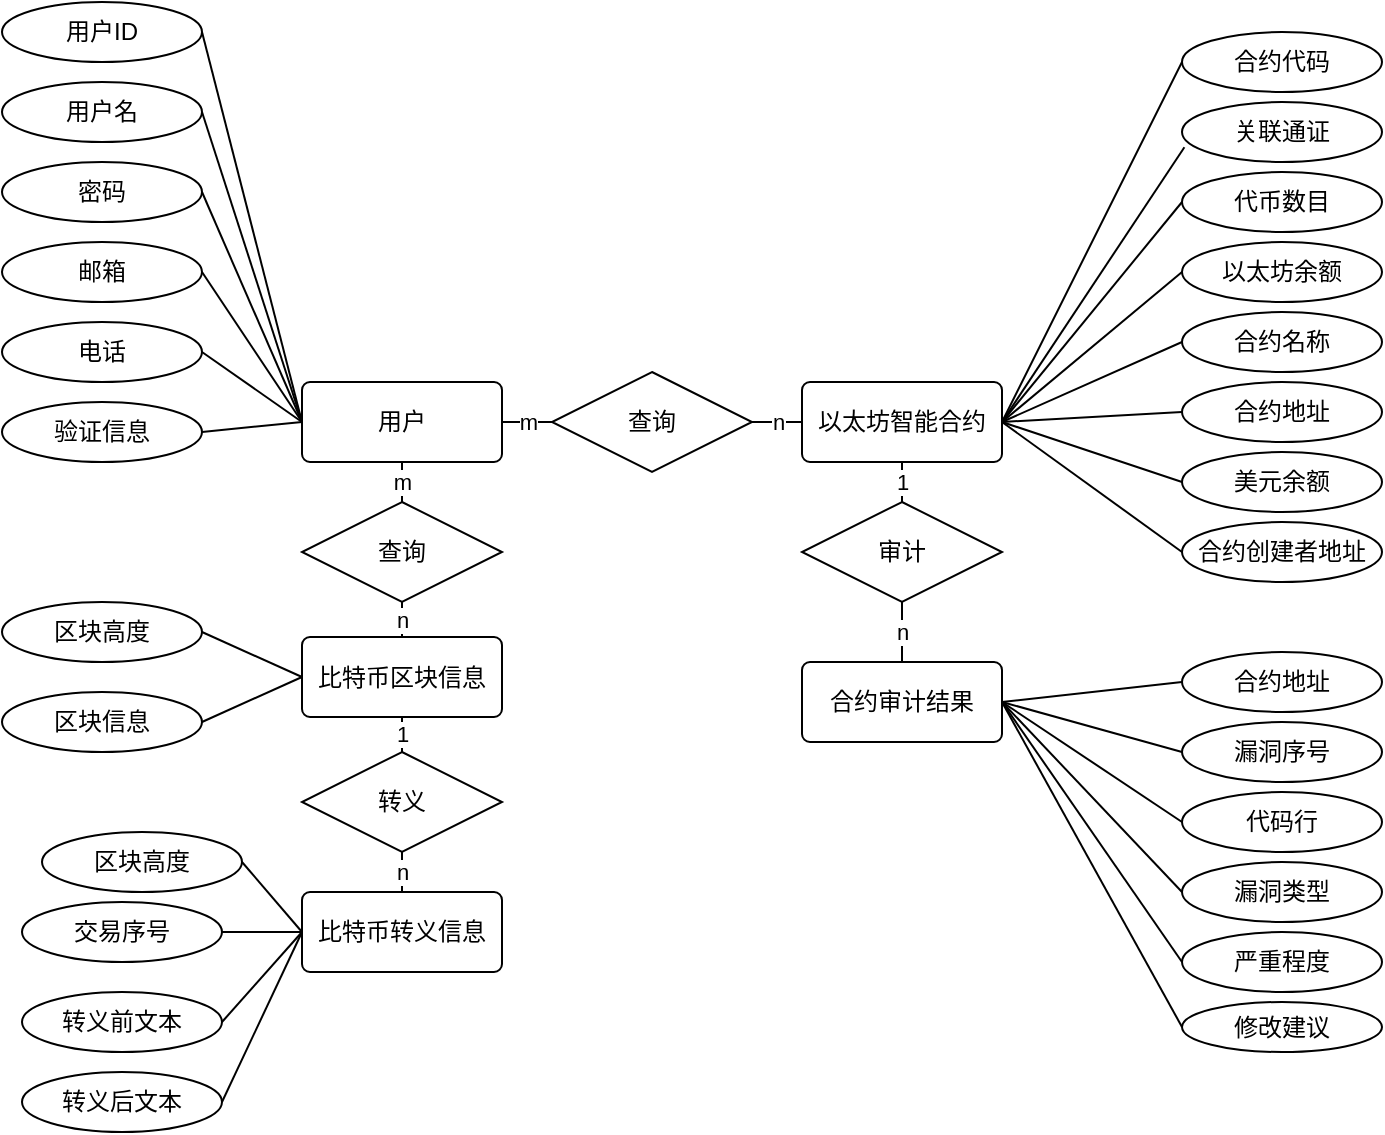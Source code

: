 <mxfile version="14.4.2" type="github">
  <diagram id="R2lEEEUBdFMjLlhIrx00" name="Page-1">
    <mxGraphModel dx="1221" dy="1826" grid="1" gridSize="10" guides="1" tooltips="1" connect="1" arrows="1" fold="1" page="1" pageScale="1" pageWidth="850" pageHeight="1100" math="0" shadow="0" extFonts="Permanent Marker^https://fonts.googleapis.com/css?family=Permanent+Marker">
      <root>
        <mxCell id="0" />
        <mxCell id="1" parent="0" />
        <mxCell id="hVogDAWBeh3BI3Ig1OgH-1" value="用户" style="rounded=1;arcSize=10;whiteSpace=wrap;html=1;align=center;" vertex="1" parent="1">
          <mxGeometry x="230" y="155" width="100" height="40" as="geometry" />
        </mxCell>
        <mxCell id="hVogDAWBeh3BI3Ig1OgH-2" value="用户ID" style="ellipse;whiteSpace=wrap;html=1;align=center;" vertex="1" parent="1">
          <mxGeometry x="80" y="-35" width="100" height="30" as="geometry" />
        </mxCell>
        <mxCell id="hVogDAWBeh3BI3Ig1OgH-3" value="审计" style="rhombus;whiteSpace=wrap;html=1;" vertex="1" parent="1">
          <mxGeometry x="480" y="215" width="100" height="50" as="geometry" />
        </mxCell>
        <mxCell id="hVogDAWBeh3BI3Ig1OgH-4" value="以太坊智能合约" style="rounded=1;arcSize=10;whiteSpace=wrap;html=1;align=center;" vertex="1" parent="1">
          <mxGeometry x="480" y="155" width="100" height="40" as="geometry" />
        </mxCell>
        <mxCell id="hVogDAWBeh3BI3Ig1OgH-5" value="合约审计结果" style="rounded=1;arcSize=10;whiteSpace=wrap;html=1;align=center;" vertex="1" parent="1">
          <mxGeometry x="480" y="295" width="100" height="40" as="geometry" />
        </mxCell>
        <mxCell id="hVogDAWBeh3BI3Ig1OgH-7" value="比特币区块信息" style="rounded=1;arcSize=10;whiteSpace=wrap;html=1;align=center;" vertex="1" parent="1">
          <mxGeometry x="230" y="282.5" width="100" height="40" as="geometry" />
        </mxCell>
        <mxCell id="hVogDAWBeh3BI3Ig1OgH-8" value="比特币转义信息" style="rounded=1;arcSize=10;whiteSpace=wrap;html=1;align=center;" vertex="1" parent="1">
          <mxGeometry x="230" y="410" width="100" height="40" as="geometry" />
        </mxCell>
        <mxCell id="hVogDAWBeh3BI3Ig1OgH-9" value="用户名" style="ellipse;whiteSpace=wrap;html=1;align=center;" vertex="1" parent="1">
          <mxGeometry x="80" y="5" width="100" height="30" as="geometry" />
        </mxCell>
        <mxCell id="hVogDAWBeh3BI3Ig1OgH-10" value="密码" style="ellipse;whiteSpace=wrap;html=1;align=center;" vertex="1" parent="1">
          <mxGeometry x="80" y="45" width="100" height="30" as="geometry" />
        </mxCell>
        <mxCell id="hVogDAWBeh3BI3Ig1OgH-11" value="邮箱" style="ellipse;whiteSpace=wrap;html=1;align=center;" vertex="1" parent="1">
          <mxGeometry x="80" y="85" width="100" height="30" as="geometry" />
        </mxCell>
        <mxCell id="hVogDAWBeh3BI3Ig1OgH-12" value="电话" style="ellipse;whiteSpace=wrap;html=1;align=center;" vertex="1" parent="1">
          <mxGeometry x="80" y="125" width="100" height="30" as="geometry" />
        </mxCell>
        <mxCell id="hVogDAWBeh3BI3Ig1OgH-13" value="验证信息" style="ellipse;whiteSpace=wrap;html=1;align=center;" vertex="1" parent="1">
          <mxGeometry x="80" y="165" width="100" height="30" as="geometry" />
        </mxCell>
        <mxCell id="hVogDAWBeh3BI3Ig1OgH-15" value="" style="endArrow=none;html=1;exitX=1;exitY=0.5;exitDx=0;exitDy=0;entryX=0;entryY=0.5;entryDx=0;entryDy=0;" edge="1" parent="1" source="hVogDAWBeh3BI3Ig1OgH-2" target="hVogDAWBeh3BI3Ig1OgH-1">
          <mxGeometry width="50" height="50" relative="1" as="geometry">
            <mxPoint x="310" y="115" as="sourcePoint" />
            <mxPoint x="360" y="65" as="targetPoint" />
          </mxGeometry>
        </mxCell>
        <mxCell id="hVogDAWBeh3BI3Ig1OgH-16" value="" style="endArrow=none;html=1;exitX=1;exitY=0.5;exitDx=0;exitDy=0;entryX=0;entryY=0.5;entryDx=0;entryDy=0;" edge="1" parent="1" source="hVogDAWBeh3BI3Ig1OgH-9" target="hVogDAWBeh3BI3Ig1OgH-1">
          <mxGeometry width="50" height="50" relative="1" as="geometry">
            <mxPoint x="400" as="sourcePoint" />
            <mxPoint x="480" y="95" as="targetPoint" />
          </mxGeometry>
        </mxCell>
        <mxCell id="hVogDAWBeh3BI3Ig1OgH-17" value="" style="endArrow=none;html=1;exitX=1;exitY=0.5;exitDx=0;exitDy=0;entryX=0;entryY=0.5;entryDx=0;entryDy=0;" edge="1" parent="1" source="hVogDAWBeh3BI3Ig1OgH-10" target="hVogDAWBeh3BI3Ig1OgH-1">
          <mxGeometry width="50" height="50" relative="1" as="geometry">
            <mxPoint x="480" as="sourcePoint" />
            <mxPoint x="560" y="95" as="targetPoint" />
          </mxGeometry>
        </mxCell>
        <mxCell id="hVogDAWBeh3BI3Ig1OgH-18" value="" style="endArrow=none;html=1;exitX=1;exitY=0.5;exitDx=0;exitDy=0;entryX=0;entryY=0.5;entryDx=0;entryDy=0;" edge="1" parent="1" source="hVogDAWBeh3BI3Ig1OgH-12" target="hVogDAWBeh3BI3Ig1OgH-1">
          <mxGeometry width="50" height="50" relative="1" as="geometry">
            <mxPoint x="220" y="182.5" as="sourcePoint" />
            <mxPoint x="300" y="277.5" as="targetPoint" />
          </mxGeometry>
        </mxCell>
        <mxCell id="hVogDAWBeh3BI3Ig1OgH-19" value="" style="endArrow=none;html=1;exitX=1;exitY=0.5;exitDx=0;exitDy=0;entryX=0;entryY=0.5;entryDx=0;entryDy=0;" edge="1" parent="1" source="hVogDAWBeh3BI3Ig1OgH-11" target="hVogDAWBeh3BI3Ig1OgH-1">
          <mxGeometry width="50" height="50" relative="1" as="geometry">
            <mxPoint x="360" y="100" as="sourcePoint" />
            <mxPoint x="660" y="125" as="targetPoint" />
          </mxGeometry>
        </mxCell>
        <mxCell id="hVogDAWBeh3BI3Ig1OgH-20" value="" style="endArrow=none;html=1;exitX=1;exitY=0.5;exitDx=0;exitDy=0;entryX=0;entryY=0.5;entryDx=0;entryDy=0;" edge="1" parent="1" source="hVogDAWBeh3BI3Ig1OgH-13" target="hVogDAWBeh3BI3Ig1OgH-1">
          <mxGeometry width="50" height="50" relative="1" as="geometry">
            <mxPoint x="210" y="200" as="sourcePoint" />
            <mxPoint x="290" y="295" as="targetPoint" />
          </mxGeometry>
        </mxCell>
        <mxCell id="hVogDAWBeh3BI3Ig1OgH-21" value="合约代码" style="ellipse;whiteSpace=wrap;html=1;align=center;" vertex="1" parent="1">
          <mxGeometry x="670" y="-20" width="100" height="30" as="geometry" />
        </mxCell>
        <mxCell id="hVogDAWBeh3BI3Ig1OgH-22" value="代币数目" style="ellipse;whiteSpace=wrap;html=1;align=center;" vertex="1" parent="1">
          <mxGeometry x="670" y="50" width="100" height="30" as="geometry" />
        </mxCell>
        <mxCell id="hVogDAWBeh3BI3Ig1OgH-23" value="关联通证" style="ellipse;whiteSpace=wrap;html=1;align=center;" vertex="1" parent="1">
          <mxGeometry x="670" y="15" width="100" height="30" as="geometry" />
        </mxCell>
        <mxCell id="hVogDAWBeh3BI3Ig1OgH-24" value="合约创建者地址" style="ellipse;whiteSpace=wrap;html=1;align=center;" vertex="1" parent="1">
          <mxGeometry x="670" y="225" width="100" height="30" as="geometry" />
        </mxCell>
        <mxCell id="hVogDAWBeh3BI3Ig1OgH-25" value="美元余额" style="ellipse;whiteSpace=wrap;html=1;align=center;" vertex="1" parent="1">
          <mxGeometry x="670" y="190" width="100" height="30" as="geometry" />
        </mxCell>
        <mxCell id="hVogDAWBeh3BI3Ig1OgH-26" value="以太坊余额" style="ellipse;whiteSpace=wrap;html=1;align=center;" vertex="1" parent="1">
          <mxGeometry x="670" y="85" width="100" height="30" as="geometry" />
        </mxCell>
        <mxCell id="hVogDAWBeh3BI3Ig1OgH-27" value="合约名称" style="ellipse;whiteSpace=wrap;html=1;align=center;" vertex="1" parent="1">
          <mxGeometry x="670" y="120" width="100" height="30" as="geometry" />
        </mxCell>
        <mxCell id="hVogDAWBeh3BI3Ig1OgH-28" value="合约地址" style="ellipse;whiteSpace=wrap;html=1;align=center;" vertex="1" parent="1">
          <mxGeometry x="670" y="155" width="100" height="30" as="geometry" />
        </mxCell>
        <mxCell id="hVogDAWBeh3BI3Ig1OgH-29" value="" style="endArrow=none;html=1;exitX=0;exitY=0.5;exitDx=0;exitDy=0;entryX=1;entryY=0.5;entryDx=0;entryDy=0;" edge="1" parent="1" source="hVogDAWBeh3BI3Ig1OgH-21" target="hVogDAWBeh3BI3Ig1OgH-4">
          <mxGeometry width="50" height="50" relative="1" as="geometry">
            <mxPoint x="510" y="32.5" as="sourcePoint" />
            <mxPoint x="560" y="137.5" as="targetPoint" />
          </mxGeometry>
        </mxCell>
        <mxCell id="hVogDAWBeh3BI3Ig1OgH-31" value="" style="endArrow=none;html=1;exitX=0.012;exitY=0.753;exitDx=0;exitDy=0;entryX=1;entryY=0.5;entryDx=0;entryDy=0;exitPerimeter=0;" edge="1" parent="1" source="hVogDAWBeh3BI3Ig1OgH-23" target="hVogDAWBeh3BI3Ig1OgH-4">
          <mxGeometry width="50" height="50" relative="1" as="geometry">
            <mxPoint x="650" y="102.5" as="sourcePoint" />
            <mxPoint x="480" y="192.5" as="targetPoint" />
          </mxGeometry>
        </mxCell>
        <mxCell id="hVogDAWBeh3BI3Ig1OgH-32" value="" style="endArrow=none;html=1;exitX=0;exitY=0.5;exitDx=0;exitDy=0;entryX=1;entryY=0.5;entryDx=0;entryDy=0;" edge="1" parent="1" source="hVogDAWBeh3BI3Ig1OgH-22" target="hVogDAWBeh3BI3Ig1OgH-4">
          <mxGeometry width="50" height="50" relative="1" as="geometry">
            <mxPoint x="630" y="122.5" as="sourcePoint" />
            <mxPoint x="460" y="212.5" as="targetPoint" />
          </mxGeometry>
        </mxCell>
        <mxCell id="hVogDAWBeh3BI3Ig1OgH-33" value="" style="endArrow=none;html=1;exitX=0;exitY=0.5;exitDx=0;exitDy=0;entryX=1;entryY=0.5;entryDx=0;entryDy=0;" edge="1" parent="1" source="hVogDAWBeh3BI3Ig1OgH-26" target="hVogDAWBeh3BI3Ig1OgH-4">
          <mxGeometry width="50" height="50" relative="1" as="geometry">
            <mxPoint x="600" y="152.5" as="sourcePoint" />
            <mxPoint x="430" y="242.5" as="targetPoint" />
          </mxGeometry>
        </mxCell>
        <mxCell id="hVogDAWBeh3BI3Ig1OgH-34" value="" style="endArrow=none;html=1;exitX=0;exitY=0.5;exitDx=0;exitDy=0;entryX=1;entryY=0.5;entryDx=0;entryDy=0;" edge="1" parent="1" source="hVogDAWBeh3BI3Ig1OgH-27" target="hVogDAWBeh3BI3Ig1OgH-4">
          <mxGeometry width="50" height="50" relative="1" as="geometry">
            <mxPoint x="590" y="177.5" as="sourcePoint" />
            <mxPoint x="420" y="267.5" as="targetPoint" />
          </mxGeometry>
        </mxCell>
        <mxCell id="hVogDAWBeh3BI3Ig1OgH-35" value="" style="endArrow=none;html=1;exitX=0;exitY=0.5;exitDx=0;exitDy=0;entryX=1;entryY=0.5;entryDx=0;entryDy=0;" edge="1" parent="1" source="hVogDAWBeh3BI3Ig1OgH-28" target="hVogDAWBeh3BI3Ig1OgH-4">
          <mxGeometry width="50" height="50" relative="1" as="geometry">
            <mxPoint x="535" y="197.5" as="sourcePoint" />
            <mxPoint x="365" y="287.5" as="targetPoint" />
          </mxGeometry>
        </mxCell>
        <mxCell id="hVogDAWBeh3BI3Ig1OgH-36" value="" style="endArrow=none;html=1;exitX=0;exitY=0.5;exitDx=0;exitDy=0;entryX=1;entryY=0.5;entryDx=0;entryDy=0;" edge="1" parent="1" source="hVogDAWBeh3BI3Ig1OgH-25" target="hVogDAWBeh3BI3Ig1OgH-4">
          <mxGeometry width="50" height="50" relative="1" as="geometry">
            <mxPoint x="510" y="217.5" as="sourcePoint" />
            <mxPoint x="340" y="307.5" as="targetPoint" />
          </mxGeometry>
        </mxCell>
        <mxCell id="hVogDAWBeh3BI3Ig1OgH-37" value="" style="endArrow=none;html=1;exitX=0;exitY=0.5;exitDx=0;exitDy=0;entryX=1;entryY=0.5;entryDx=0;entryDy=0;" edge="1" parent="1" source="hVogDAWBeh3BI3Ig1OgH-24" target="hVogDAWBeh3BI3Ig1OgH-4">
          <mxGeometry width="50" height="50" relative="1" as="geometry">
            <mxPoint x="680" y="192.5" as="sourcePoint" />
            <mxPoint x="470" y="307.5" as="targetPoint" />
          </mxGeometry>
        </mxCell>
        <mxCell id="hVogDAWBeh3BI3Ig1OgH-38" value="查询" style="rhombus;whiteSpace=wrap;html=1;" vertex="1" parent="1">
          <mxGeometry x="355" y="150" width="100" height="50" as="geometry" />
        </mxCell>
        <mxCell id="hVogDAWBeh3BI3Ig1OgH-39" value="查询" style="rhombus;whiteSpace=wrap;html=1;" vertex="1" parent="1">
          <mxGeometry x="230" y="215" width="100" height="50" as="geometry" />
        </mxCell>
        <mxCell id="hVogDAWBeh3BI3Ig1OgH-40" value="转义" style="rhombus;whiteSpace=wrap;html=1;" vertex="1" parent="1">
          <mxGeometry x="230" y="340" width="100" height="50" as="geometry" />
        </mxCell>
        <mxCell id="hVogDAWBeh3BI3Ig1OgH-42" value="m" style="endArrow=none;html=1;exitX=1;exitY=0.5;exitDx=0;exitDy=0;entryX=0;entryY=0.5;entryDx=0;entryDy=0;" edge="1" parent="1" source="hVogDAWBeh3BI3Ig1OgH-1" target="hVogDAWBeh3BI3Ig1OgH-38">
          <mxGeometry width="50" height="50" relative="1" as="geometry">
            <mxPoint x="240" y="370" as="sourcePoint" />
            <mxPoint x="290" y="320" as="targetPoint" />
          </mxGeometry>
        </mxCell>
        <mxCell id="hVogDAWBeh3BI3Ig1OgH-43" value="n" style="endArrow=none;html=1;entryX=0;entryY=0.5;entryDx=0;entryDy=0;exitX=1;exitY=0.5;exitDx=0;exitDy=0;" edge="1" parent="1" source="hVogDAWBeh3BI3Ig1OgH-38" target="hVogDAWBeh3BI3Ig1OgH-4">
          <mxGeometry width="50" height="50" relative="1" as="geometry">
            <mxPoint x="455" y="175" as="sourcePoint" />
            <mxPoint x="480" y="175" as="targetPoint" />
          </mxGeometry>
        </mxCell>
        <mxCell id="hVogDAWBeh3BI3Ig1OgH-44" value="1" style="endArrow=none;html=1;entryX=0.5;entryY=1;entryDx=0;entryDy=0;exitX=0.5;exitY=0;exitDx=0;exitDy=0;" edge="1" parent="1" source="hVogDAWBeh3BI3Ig1OgH-3" target="hVogDAWBeh3BI3Ig1OgH-4">
          <mxGeometry width="50" height="50" relative="1" as="geometry">
            <mxPoint x="465" y="185" as="sourcePoint" />
            <mxPoint x="490" y="185" as="targetPoint" />
          </mxGeometry>
        </mxCell>
        <mxCell id="hVogDAWBeh3BI3Ig1OgH-45" value="n" style="endArrow=none;html=1;entryX=0.5;entryY=0;entryDx=0;entryDy=0;exitX=0.5;exitY=1;exitDx=0;exitDy=0;" edge="1" parent="1" source="hVogDAWBeh3BI3Ig1OgH-3" target="hVogDAWBeh3BI3Ig1OgH-5">
          <mxGeometry width="50" height="50" relative="1" as="geometry">
            <mxPoint x="475" y="195" as="sourcePoint" />
            <mxPoint x="500" y="195" as="targetPoint" />
          </mxGeometry>
        </mxCell>
        <mxCell id="hVogDAWBeh3BI3Ig1OgH-46" value="n" style="endArrow=none;html=1;entryX=0.5;entryY=1;entryDx=0;entryDy=0;exitX=0.5;exitY=0;exitDx=0;exitDy=0;" edge="1" parent="1" source="hVogDAWBeh3BI3Ig1OgH-7" target="hVogDAWBeh3BI3Ig1OgH-39">
          <mxGeometry width="50" height="50" relative="1" as="geometry">
            <mxPoint x="540" y="225" as="sourcePoint" />
            <mxPoint x="540" y="205" as="targetPoint" />
          </mxGeometry>
        </mxCell>
        <mxCell id="hVogDAWBeh3BI3Ig1OgH-47" value="m" style="endArrow=none;html=1;entryX=0.5;entryY=1;entryDx=0;entryDy=0;exitX=0.5;exitY=0;exitDx=0;exitDy=0;" edge="1" parent="1" source="hVogDAWBeh3BI3Ig1OgH-39" target="hVogDAWBeh3BI3Ig1OgH-1">
          <mxGeometry width="50" height="50" relative="1" as="geometry">
            <mxPoint x="550" y="235" as="sourcePoint" />
            <mxPoint x="550" y="215" as="targetPoint" />
          </mxGeometry>
        </mxCell>
        <mxCell id="hVogDAWBeh3BI3Ig1OgH-48" value="1" style="endArrow=none;html=1;entryX=0.5;entryY=1;entryDx=0;entryDy=0;exitX=0.5;exitY=0;exitDx=0;exitDy=0;" edge="1" parent="1" source="hVogDAWBeh3BI3Ig1OgH-40" target="hVogDAWBeh3BI3Ig1OgH-7">
          <mxGeometry width="50" height="50" relative="1" as="geometry">
            <mxPoint x="290" y="292.5" as="sourcePoint" />
            <mxPoint x="290" y="275" as="targetPoint" />
          </mxGeometry>
        </mxCell>
        <mxCell id="hVogDAWBeh3BI3Ig1OgH-49" value="n" style="endArrow=none;html=1;entryX=0.5;entryY=1;entryDx=0;entryDy=0;exitX=0.5;exitY=0;exitDx=0;exitDy=0;" edge="1" parent="1" source="hVogDAWBeh3BI3Ig1OgH-8" target="hVogDAWBeh3BI3Ig1OgH-40">
          <mxGeometry width="50" height="50" relative="1" as="geometry">
            <mxPoint x="300" y="302.5" as="sourcePoint" />
            <mxPoint x="300" y="285" as="targetPoint" />
          </mxGeometry>
        </mxCell>
        <mxCell id="hVogDAWBeh3BI3Ig1OgH-51" value="合约地址" style="ellipse;whiteSpace=wrap;html=1;align=center;" vertex="1" parent="1">
          <mxGeometry x="670" y="290" width="100" height="30" as="geometry" />
        </mxCell>
        <mxCell id="hVogDAWBeh3BI3Ig1OgH-52" value="漏洞序号" style="ellipse;whiteSpace=wrap;html=1;align=center;" vertex="1" parent="1">
          <mxGeometry x="670" y="325" width="100" height="30" as="geometry" />
        </mxCell>
        <mxCell id="hVogDAWBeh3BI3Ig1OgH-53" value="代码行" style="ellipse;whiteSpace=wrap;html=1;align=center;" vertex="1" parent="1">
          <mxGeometry x="670" y="360" width="100" height="30" as="geometry" />
        </mxCell>
        <mxCell id="hVogDAWBeh3BI3Ig1OgH-54" value="漏洞类型" style="ellipse;whiteSpace=wrap;html=1;align=center;" vertex="1" parent="1">
          <mxGeometry x="670" y="395" width="100" height="30" as="geometry" />
        </mxCell>
        <mxCell id="hVogDAWBeh3BI3Ig1OgH-55" value="严重程度" style="ellipse;whiteSpace=wrap;html=1;align=center;" vertex="1" parent="1">
          <mxGeometry x="670" y="430" width="100" height="30" as="geometry" />
        </mxCell>
        <mxCell id="hVogDAWBeh3BI3Ig1OgH-56" value="修改建议" style="ellipse;whiteSpace=wrap;html=1;align=center;" vertex="1" parent="1">
          <mxGeometry x="670" y="465" width="100" height="25" as="geometry" />
        </mxCell>
        <mxCell id="hVogDAWBeh3BI3Ig1OgH-57" value="区块高度" style="ellipse;whiteSpace=wrap;html=1;align=center;" vertex="1" parent="1">
          <mxGeometry x="80" y="265" width="100" height="30" as="geometry" />
        </mxCell>
        <mxCell id="hVogDAWBeh3BI3Ig1OgH-58" value="区块信息" style="ellipse;whiteSpace=wrap;html=1;align=center;" vertex="1" parent="1">
          <mxGeometry x="80" y="310" width="100" height="30" as="geometry" />
        </mxCell>
        <mxCell id="hVogDAWBeh3BI3Ig1OgH-59" value="转义后文本" style="ellipse;whiteSpace=wrap;html=1;align=center;" vertex="1" parent="1">
          <mxGeometry x="90" y="500" width="100" height="30" as="geometry" />
        </mxCell>
        <mxCell id="hVogDAWBeh3BI3Ig1OgH-60" value="转义前文本" style="ellipse;whiteSpace=wrap;html=1;align=center;" vertex="1" parent="1">
          <mxGeometry x="90" y="460" width="100" height="30" as="geometry" />
        </mxCell>
        <mxCell id="hVogDAWBeh3BI3Ig1OgH-61" value="交易序号" style="ellipse;whiteSpace=wrap;html=1;align=center;" vertex="1" parent="1">
          <mxGeometry x="90" y="415" width="100" height="30" as="geometry" />
        </mxCell>
        <mxCell id="hVogDAWBeh3BI3Ig1OgH-62" value="区块高度" style="ellipse;whiteSpace=wrap;html=1;align=center;" vertex="1" parent="1">
          <mxGeometry x="100" y="380" width="100" height="30" as="geometry" />
        </mxCell>
        <mxCell id="hVogDAWBeh3BI3Ig1OgH-63" value="" style="endArrow=none;html=1;exitX=1;exitY=0.5;exitDx=0;exitDy=0;entryX=0;entryY=0.5;entryDx=0;entryDy=0;" edge="1" parent="1" source="hVogDAWBeh3BI3Ig1OgH-57" target="hVogDAWBeh3BI3Ig1OgH-7">
          <mxGeometry width="50" height="50" relative="1" as="geometry">
            <mxPoint x="400" y="385.0" as="sourcePoint" />
            <mxPoint x="450" y="380.0" as="targetPoint" />
          </mxGeometry>
        </mxCell>
        <mxCell id="hVogDAWBeh3BI3Ig1OgH-64" value="" style="endArrow=none;html=1;exitX=1;exitY=0.5;exitDx=0;exitDy=0;entryX=0;entryY=0.5;entryDx=0;entryDy=0;" edge="1" parent="1" source="hVogDAWBeh3BI3Ig1OgH-58" target="hVogDAWBeh3BI3Ig1OgH-7">
          <mxGeometry width="50" height="50" relative="1" as="geometry">
            <mxPoint x="200" y="200.0" as="sourcePoint" />
            <mxPoint x="250" y="195.0" as="targetPoint" />
          </mxGeometry>
        </mxCell>
        <mxCell id="hVogDAWBeh3BI3Ig1OgH-65" value="" style="endArrow=none;html=1;exitX=1;exitY=0.5;exitDx=0;exitDy=0;entryX=0;entryY=0.5;entryDx=0;entryDy=0;" edge="1" parent="1" source="hVogDAWBeh3BI3Ig1OgH-62" target="hVogDAWBeh3BI3Ig1OgH-8">
          <mxGeometry width="50" height="50" relative="1" as="geometry">
            <mxPoint x="210" y="210.0" as="sourcePoint" />
            <mxPoint x="260" y="205.0" as="targetPoint" />
          </mxGeometry>
        </mxCell>
        <mxCell id="hVogDAWBeh3BI3Ig1OgH-66" value="" style="endArrow=none;html=1;exitX=1;exitY=0.5;exitDx=0;exitDy=0;entryX=0;entryY=0.5;entryDx=0;entryDy=0;" edge="1" parent="1" source="hVogDAWBeh3BI3Ig1OgH-61" target="hVogDAWBeh3BI3Ig1OgH-8">
          <mxGeometry width="50" height="50" relative="1" as="geometry">
            <mxPoint x="220" y="220.0" as="sourcePoint" />
            <mxPoint x="270" y="215.0" as="targetPoint" />
          </mxGeometry>
        </mxCell>
        <mxCell id="hVogDAWBeh3BI3Ig1OgH-67" value="" style="endArrow=none;html=1;exitX=1;exitY=0.5;exitDx=0;exitDy=0;" edge="1" parent="1" source="hVogDAWBeh3BI3Ig1OgH-60">
          <mxGeometry width="50" height="50" relative="1" as="geometry">
            <mxPoint x="230" y="230.0" as="sourcePoint" />
            <mxPoint x="230" y="430" as="targetPoint" />
          </mxGeometry>
        </mxCell>
        <mxCell id="hVogDAWBeh3BI3Ig1OgH-68" value="" style="endArrow=none;html=1;exitX=1;exitY=0.5;exitDx=0;exitDy=0;entryX=0;entryY=0.5;entryDx=0;entryDy=0;" edge="1" parent="1" source="hVogDAWBeh3BI3Ig1OgH-59" target="hVogDAWBeh3BI3Ig1OgH-8">
          <mxGeometry width="50" height="50" relative="1" as="geometry">
            <mxPoint x="240" y="240.0" as="sourcePoint" />
            <mxPoint x="290" y="235.0" as="targetPoint" />
          </mxGeometry>
        </mxCell>
        <mxCell id="hVogDAWBeh3BI3Ig1OgH-69" value="" style="endArrow=none;html=1;exitX=1;exitY=0.5;exitDx=0;exitDy=0;entryX=0;entryY=0.5;entryDx=0;entryDy=0;" edge="1" parent="1" source="hVogDAWBeh3BI3Ig1OgH-5" target="hVogDAWBeh3BI3Ig1OgH-51">
          <mxGeometry width="50" height="50" relative="1" as="geometry">
            <mxPoint x="190" y="335.0" as="sourcePoint" />
            <mxPoint x="240" y="312.5" as="targetPoint" />
          </mxGeometry>
        </mxCell>
        <mxCell id="hVogDAWBeh3BI3Ig1OgH-74" value="" style="endArrow=none;html=1;exitX=1;exitY=0.5;exitDx=0;exitDy=0;entryX=0;entryY=0.5;entryDx=0;entryDy=0;" edge="1" parent="1" source="hVogDAWBeh3BI3Ig1OgH-5" target="hVogDAWBeh3BI3Ig1OgH-56">
          <mxGeometry width="50" height="50" relative="1" as="geometry">
            <mxPoint x="240" y="385.0" as="sourcePoint" />
            <mxPoint x="290" y="362.5" as="targetPoint" />
          </mxGeometry>
        </mxCell>
        <mxCell id="hVogDAWBeh3BI3Ig1OgH-75" value="" style="endArrow=none;html=1;exitX=1;exitY=0.5;exitDx=0;exitDy=0;entryX=0;entryY=0.5;entryDx=0;entryDy=0;" edge="1" parent="1" source="hVogDAWBeh3BI3Ig1OgH-5" target="hVogDAWBeh3BI3Ig1OgH-52">
          <mxGeometry width="50" height="50" relative="1" as="geometry">
            <mxPoint x="590" y="325.0" as="sourcePoint" />
            <mxPoint x="680" y="315.0" as="targetPoint" />
          </mxGeometry>
        </mxCell>
        <mxCell id="hVogDAWBeh3BI3Ig1OgH-76" value="" style="endArrow=none;html=1;exitX=1;exitY=0.5;exitDx=0;exitDy=0;entryX=0;entryY=0.5;entryDx=0;entryDy=0;" edge="1" parent="1" source="hVogDAWBeh3BI3Ig1OgH-5" target="hVogDAWBeh3BI3Ig1OgH-53">
          <mxGeometry width="50" height="50" relative="1" as="geometry">
            <mxPoint x="600" y="335.0" as="sourcePoint" />
            <mxPoint x="690" y="325.0" as="targetPoint" />
          </mxGeometry>
        </mxCell>
        <mxCell id="hVogDAWBeh3BI3Ig1OgH-77" value="" style="endArrow=none;html=1;exitX=1;exitY=0.5;exitDx=0;exitDy=0;entryX=0;entryY=0.5;entryDx=0;entryDy=0;" edge="1" parent="1" source="hVogDAWBeh3BI3Ig1OgH-5" target="hVogDAWBeh3BI3Ig1OgH-54">
          <mxGeometry width="50" height="50" relative="1" as="geometry">
            <mxPoint x="610" y="345.0" as="sourcePoint" />
            <mxPoint x="700" y="335.0" as="targetPoint" />
          </mxGeometry>
        </mxCell>
        <mxCell id="hVogDAWBeh3BI3Ig1OgH-78" value="" style="endArrow=none;html=1;exitX=1;exitY=0.5;exitDx=0;exitDy=0;entryX=0;entryY=0.5;entryDx=0;entryDy=0;" edge="1" parent="1" source="hVogDAWBeh3BI3Ig1OgH-5" target="hVogDAWBeh3BI3Ig1OgH-55">
          <mxGeometry width="50" height="50" relative="1" as="geometry">
            <mxPoint x="620" y="355.0" as="sourcePoint" />
            <mxPoint x="710" y="345.0" as="targetPoint" />
          </mxGeometry>
        </mxCell>
      </root>
    </mxGraphModel>
  </diagram>
</mxfile>
